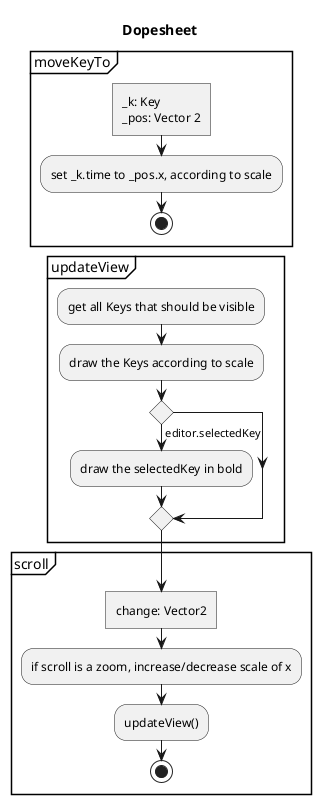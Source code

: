 @startuml Dopesheet
skinparam monochrome true

title Dopesheet

partition moveKeyTo {
	:_k: Key 
	_pos: Vector 2]
	:set _k.time to _pos.x, according to scale;
	stop
}

partition updateView {
	:get all Keys that should be visible;
	:draw the Keys according to scale;
	if() then (editor.selectedKey)
		:draw the selectedKey in bold;
	endif
}

partition scroll {
	:change: Vector2]
	:if scroll is a zoom, increase/decrease scale of x;
	:updateView();
	stop
}

@enduml